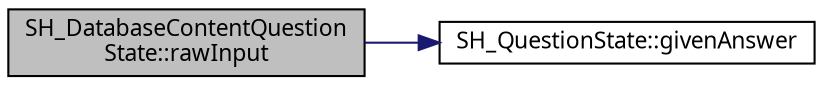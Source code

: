 digraph "SH_DatabaseContentQuestionState::rawInput"
{
 // INTERACTIVE_SVG=YES
  bgcolor="transparent";
  edge [fontname="Verdana",fontsize="11",labelfontname="Verdana",labelfontsize="11"];
  node [fontname="Verdana",fontsize="11",shape=record];
  rankdir="LR";
  Node1 [label="SH_DatabaseContentQuestion\lState::rawInput",height=0.2,width=0.4,color="black", fillcolor="grey75", style="filled" fontcolor="black"];
  Node1 -> Node2 [color="midnightblue",fontsize="11",style="solid"];
  Node2 [label="SH_QuestionState::givenAnswer",height=0.2,width=0.4,color="black",URL="$classSH__QuestionState.html#a29cdea8bc55e39e3ed02d24743c30f8c"];
}
